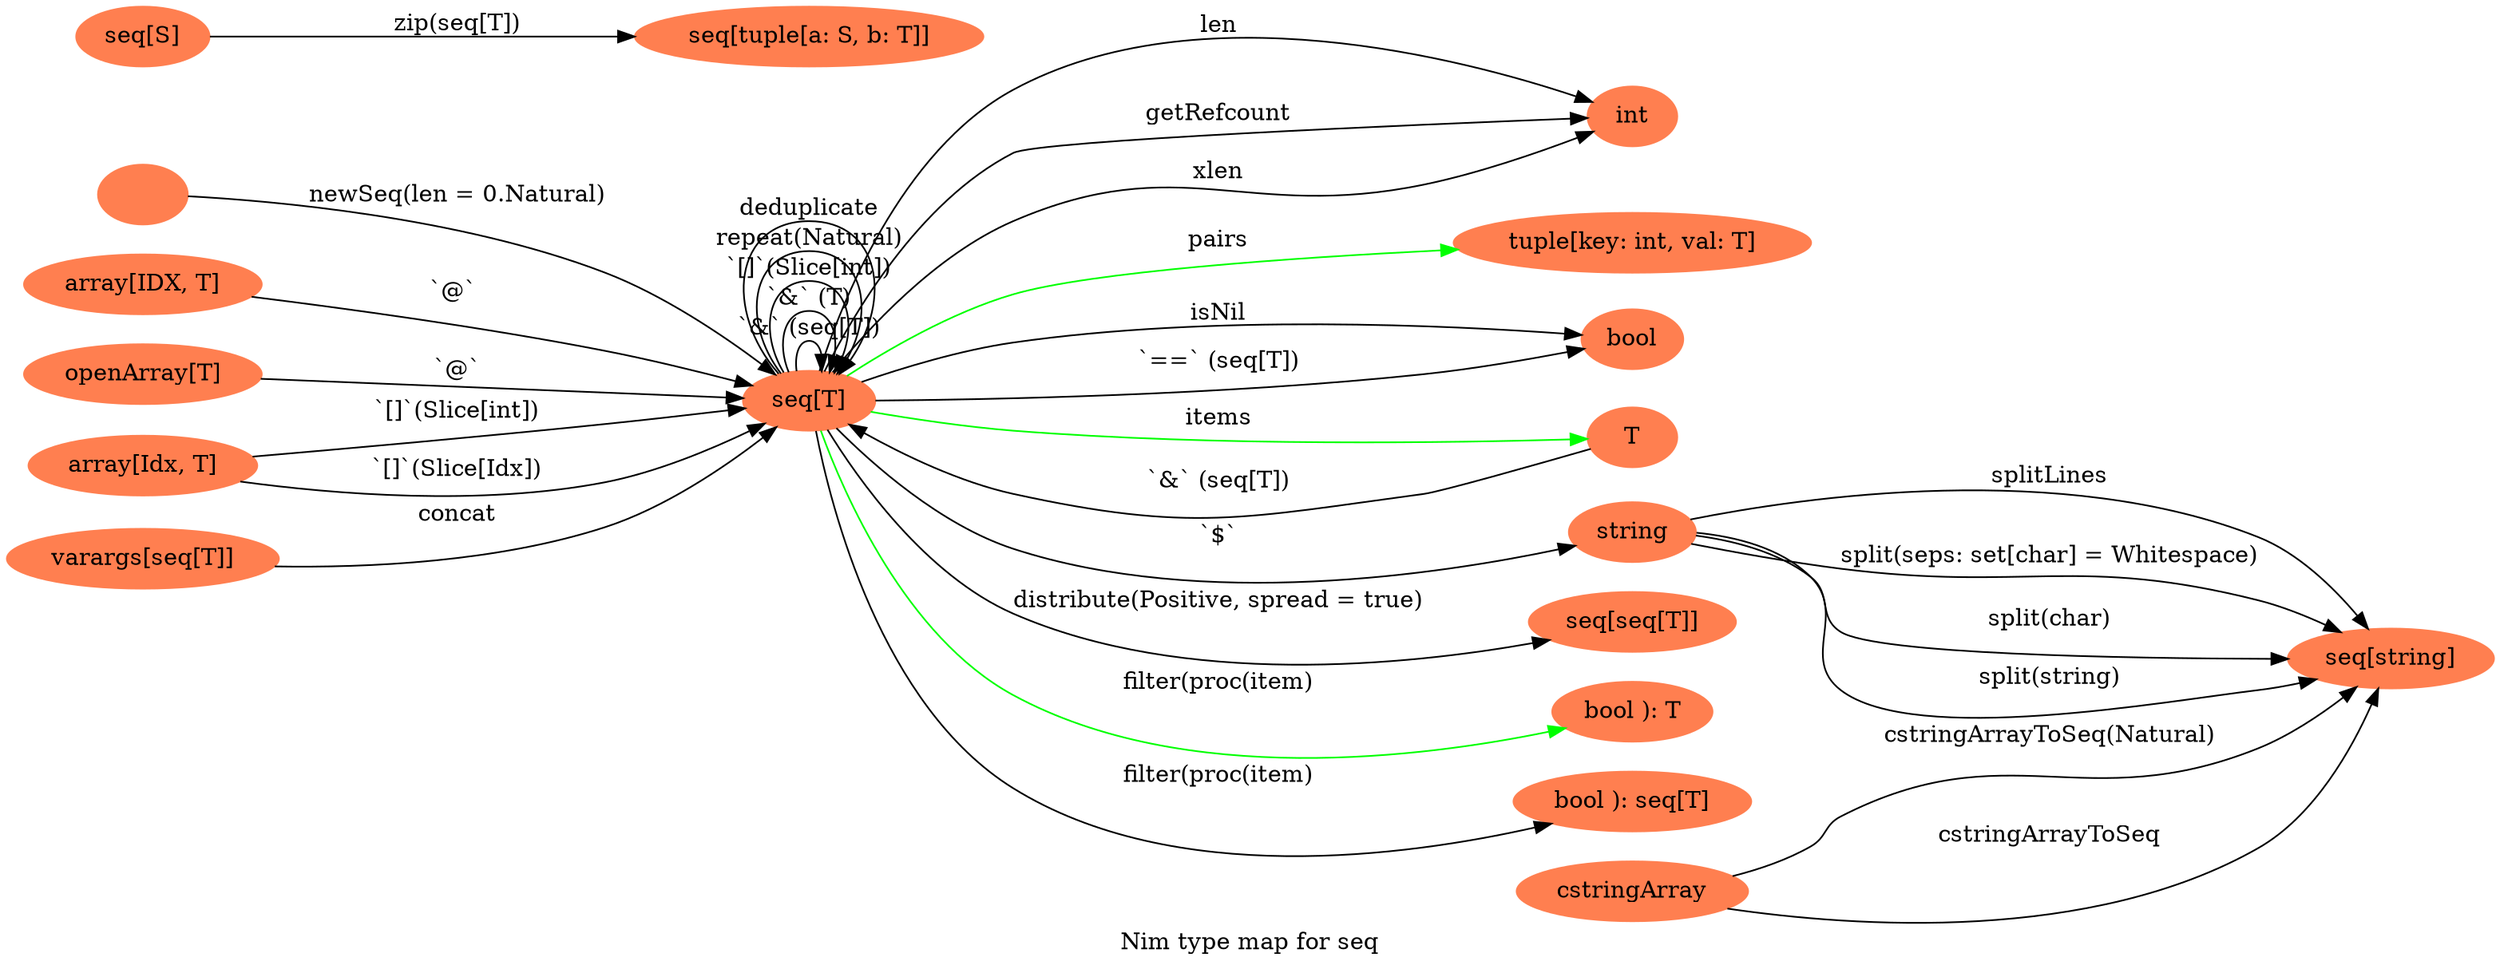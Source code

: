 digraph {
graph [
label = "Nim type map for seq";
rankdir=LR;
];
node[color=coral, style=filled, label="" ] N0;
node[color=coral, style=filled, label="seq[T]" ] N1;
N0 -> N1 [color="", label="newSeq(len = 0.Natural)" ];
node[color=coral, style=filled, label="int" ] N2;
N1 -> N2 [color="", label="len" ];
node[color=coral, style=filled, label="array[IDX, T]" ] N3;
N3 -> N1 [color="", label="`@` " ];
N1 -> N2 [color="", label="getRefcount" ];
node[color=coral, style=filled, label="tuple[key: int, val: T]" ] N4;
N1 -> N4 [color="green", label="pairs" ];
node[color=coral, style=filled, label="bool" ] N5;
N1 -> N5 [color="", label="isNil" ];
node[color=coral, style=filled, label="openArray[T]" ] N6;
N6 -> N1 [color="", label="`@`" ];
N1 -> N1 [color="", label="`&` (seq[T])" ];
N1 -> N1 [color="", label="`&` (T)" ];
node[color=coral, style=filled, label="T" ] N7;
N7 -> N1 [color="", label="`&` (seq[T])" ];
N1 -> N5 [color="", label="`==` (seq[T])" ];
node[color=coral, style=filled, label="string" ] N8;
N1 -> N8 [color="", label="`$`" ];
node[color=coral, style=filled, label="cstringArray" ] N9;
node[color=coral, style=filled, label="seq[string]" ] N10;
N9 -> N10 [color="", label="cstringArrayToSeq(Natural)" ];
N9 -> N10 [color="", label="cstringArrayToSeq" ];
node[color=coral, style=filled, label="array[Idx, T]" ] N11;
N11 -> N1 [color="", label="`[]`(Slice[int])" ];
N11 -> N1 [color="", label="`[]`(Slice[Idx])" ];
N1 -> N1 [color="", label="`[]`(Slice[int])" ];
N1 -> N7 [color="green", label="items" ];
N1 -> N2 [color="", label="xlen" ];
node[color=coral, style=filled, label="varargs[seq[T]]" ] N12;
N12 -> N1 [color="", label="concat" ];
N1 -> N1 [color="", label="repeat(Natural)" ];
N1 -> N1 [color="", label="deduplicate" ];
node[color=coral, style=filled, label="seq[S]" ] N13;
node[color=coral, style=filled, label="seq[tuple[a: S, b: T]]" ] N14;
N13 -> N14 [color="", label="zip(seq[T])" ];
node[color=coral, style=filled, label="seq[seq[T]]" ] N15;
N1 -> N15 [color="", label="distribute(Positive, spread = true)" ];
node[color=coral, style=filled, label="bool ): T" ] N16;
N1 -> N16 [color="green", label="filter(proc(item)" ];
node[color=coral, style=filled, label="bool ): seq[T]" ] N17;
N1 -> N17 [color="", label="filter(proc(item)" ];
N8 -> N10 [color="", label="splitLines" ];
N8 -> N10 [color="", label="split(seps: set[char] = Whitespace)" ];
N8 -> N10 [color="", label="split(char)" ];
N8 -> N10 [color="", label="split(string)" ];
}
